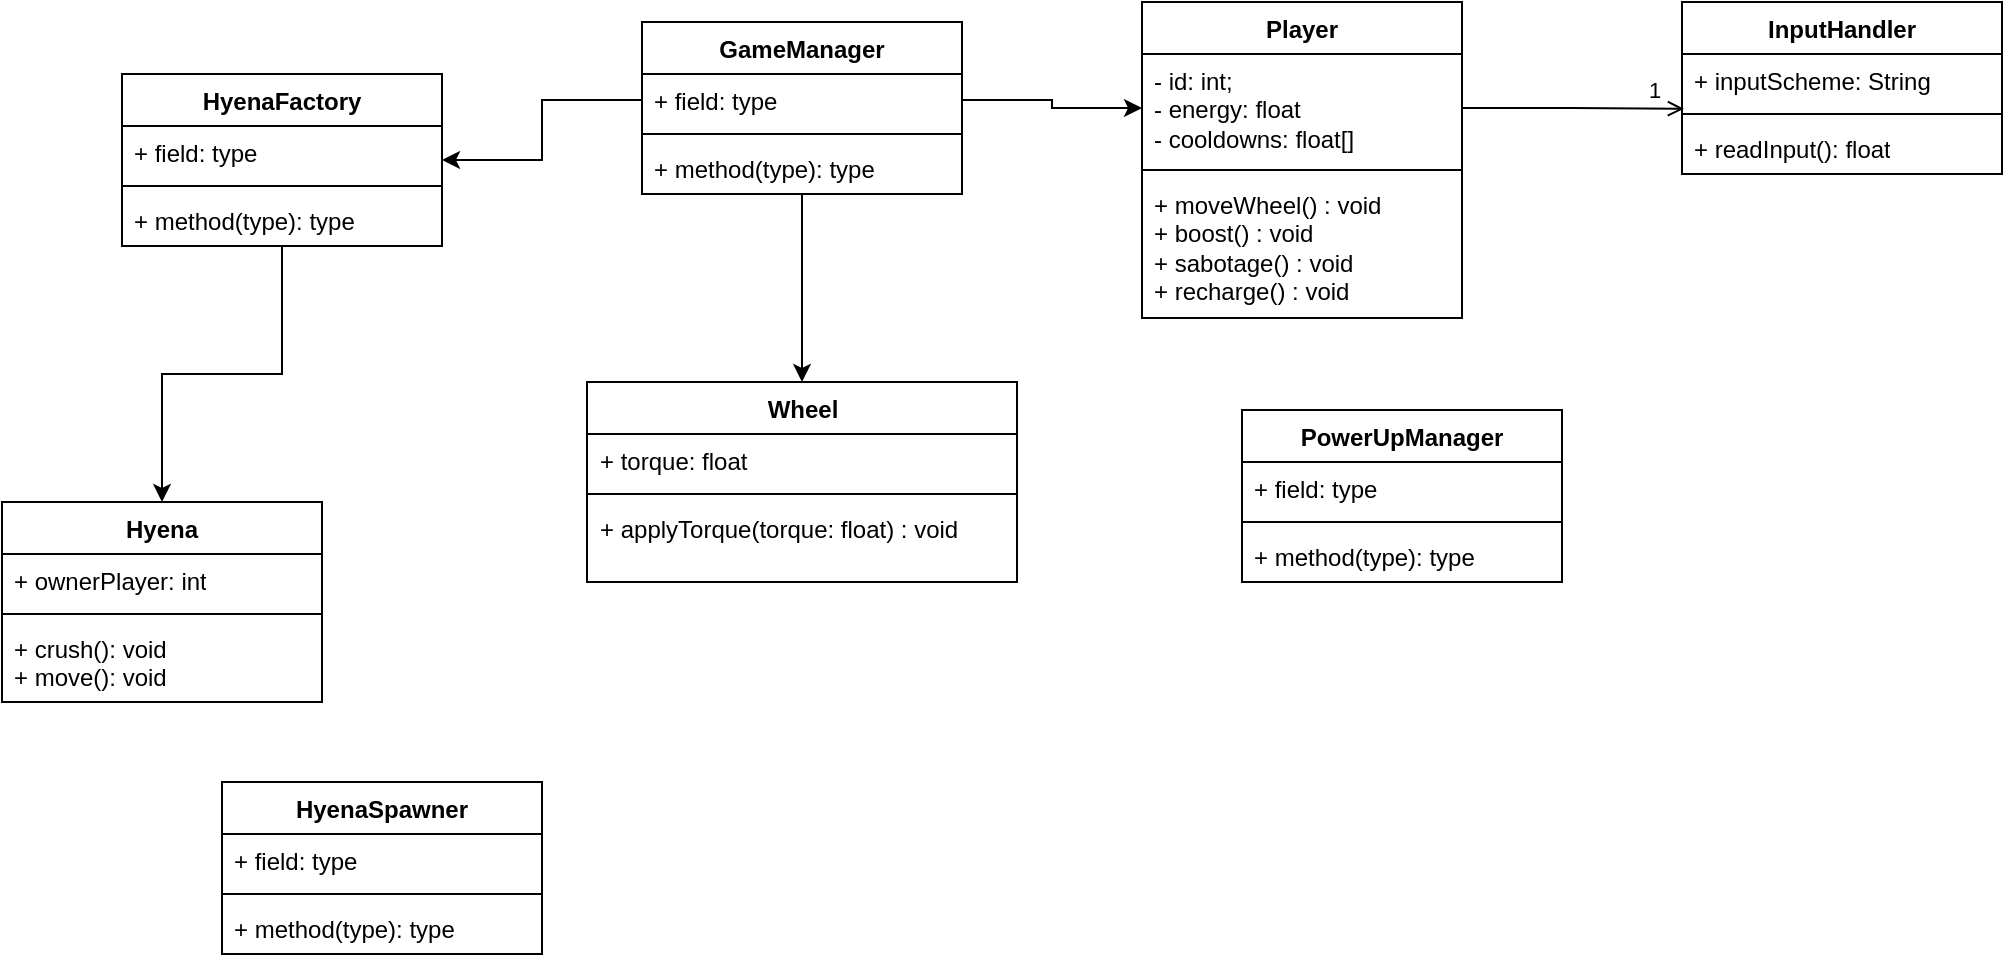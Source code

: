<mxfile version="26.2.13">
  <diagram name="Page-1" id="HNEAw44era_dTie3xB8B">
    <mxGraphModel dx="1942" dy="1051" grid="1" gridSize="10" guides="1" tooltips="1" connect="1" arrows="1" fold="1" page="1" pageScale="1" pageWidth="1100" pageHeight="850" math="0" shadow="0">
      <root>
        <mxCell id="0" />
        <mxCell id="1" parent="0" />
        <mxCell id="l3N19E1aCOC3nDYCAmsA-54" style="edgeStyle=orthogonalEdgeStyle;rounded=0;orthogonalLoop=1;jettySize=auto;html=1;entryX=0.5;entryY=0;entryDx=0;entryDy=0;" edge="1" parent="1" source="l3N19E1aCOC3nDYCAmsA-6" target="l3N19E1aCOC3nDYCAmsA-18">
          <mxGeometry relative="1" as="geometry" />
        </mxCell>
        <mxCell id="l3N19E1aCOC3nDYCAmsA-6" value="GameManager" style="swimlane;fontStyle=1;align=center;verticalAlign=top;childLayout=stackLayout;horizontal=1;startSize=26;horizontalStack=0;resizeParent=1;resizeParentMax=0;resizeLast=0;collapsible=1;marginBottom=0;whiteSpace=wrap;html=1;" vertex="1" parent="1">
          <mxGeometry x="390" y="90" width="160" height="86" as="geometry" />
        </mxCell>
        <mxCell id="l3N19E1aCOC3nDYCAmsA-7" value="+ field: type" style="text;strokeColor=none;fillColor=none;align=left;verticalAlign=top;spacingLeft=4;spacingRight=4;overflow=hidden;rotatable=0;points=[[0,0.5],[1,0.5]];portConstraint=eastwest;whiteSpace=wrap;html=1;" vertex="1" parent="l3N19E1aCOC3nDYCAmsA-6">
          <mxGeometry y="26" width="160" height="26" as="geometry" />
        </mxCell>
        <mxCell id="l3N19E1aCOC3nDYCAmsA-8" value="" style="line;strokeWidth=1;fillColor=none;align=left;verticalAlign=middle;spacingTop=-1;spacingLeft=3;spacingRight=3;rotatable=0;labelPosition=right;points=[];portConstraint=eastwest;strokeColor=inherit;" vertex="1" parent="l3N19E1aCOC3nDYCAmsA-6">
          <mxGeometry y="52" width="160" height="8" as="geometry" />
        </mxCell>
        <mxCell id="l3N19E1aCOC3nDYCAmsA-9" value="+ method(type): type" style="text;strokeColor=none;fillColor=none;align=left;verticalAlign=top;spacingLeft=4;spacingRight=4;overflow=hidden;rotatable=0;points=[[0,0.5],[1,0.5]];portConstraint=eastwest;whiteSpace=wrap;html=1;" vertex="1" parent="l3N19E1aCOC3nDYCAmsA-6">
          <mxGeometry y="60" width="160" height="26" as="geometry" />
        </mxCell>
        <mxCell id="l3N19E1aCOC3nDYCAmsA-14" value="Player" style="swimlane;fontStyle=1;align=center;verticalAlign=top;childLayout=stackLayout;horizontal=1;startSize=26;horizontalStack=0;resizeParent=1;resizeParentMax=0;resizeLast=0;collapsible=1;marginBottom=0;whiteSpace=wrap;html=1;" vertex="1" parent="1">
          <mxGeometry x="640" y="80" width="160" height="158" as="geometry" />
        </mxCell>
        <mxCell id="l3N19E1aCOC3nDYCAmsA-15" value="&lt;div&gt;- id: int;&lt;/div&gt;&lt;div&gt;- energy: float&amp;nbsp;&lt;/div&gt;&lt;div&gt;- cooldowns: float[]&amp;nbsp;&lt;/div&gt;" style="text;strokeColor=none;fillColor=none;align=left;verticalAlign=top;spacingLeft=4;spacingRight=4;overflow=hidden;rotatable=0;points=[[0,0.5],[1,0.5]];portConstraint=eastwest;whiteSpace=wrap;html=1;" vertex="1" parent="l3N19E1aCOC3nDYCAmsA-14">
          <mxGeometry y="26" width="160" height="54" as="geometry" />
        </mxCell>
        <mxCell id="l3N19E1aCOC3nDYCAmsA-16" value="" style="line;strokeWidth=1;fillColor=none;align=left;verticalAlign=middle;spacingTop=-1;spacingLeft=3;spacingRight=3;rotatable=0;labelPosition=right;points=[];portConstraint=eastwest;strokeColor=inherit;" vertex="1" parent="l3N19E1aCOC3nDYCAmsA-14">
          <mxGeometry y="80" width="160" height="8" as="geometry" />
        </mxCell>
        <mxCell id="l3N19E1aCOC3nDYCAmsA-17" value="&lt;div&gt;&lt;div&gt;+ moveWheel() : void&lt;/div&gt;&lt;div&gt;+ boost() : void&lt;/div&gt;&lt;div&gt;+ sabotage() : void&lt;/div&gt;&lt;div&gt;+ recharge() : void&lt;/div&gt;&lt;/div&gt;" style="text;strokeColor=none;fillColor=none;align=left;verticalAlign=top;spacingLeft=4;spacingRight=4;overflow=hidden;rotatable=0;points=[[0,0.5],[1,0.5]];portConstraint=eastwest;whiteSpace=wrap;html=1;" vertex="1" parent="l3N19E1aCOC3nDYCAmsA-14">
          <mxGeometry y="88" width="160" height="70" as="geometry" />
        </mxCell>
        <mxCell id="l3N19E1aCOC3nDYCAmsA-18" value="Wheel" style="swimlane;fontStyle=1;align=center;verticalAlign=top;childLayout=stackLayout;horizontal=1;startSize=26;horizontalStack=0;resizeParent=1;resizeParentMax=0;resizeLast=0;collapsible=1;marginBottom=0;whiteSpace=wrap;html=1;" vertex="1" parent="1">
          <mxGeometry x="362.5" y="270" width="215" height="100" as="geometry" />
        </mxCell>
        <mxCell id="l3N19E1aCOC3nDYCAmsA-19" value="+ torque: float" style="text;strokeColor=none;fillColor=none;align=left;verticalAlign=top;spacingLeft=4;spacingRight=4;overflow=hidden;rotatable=0;points=[[0,0.5],[1,0.5]];portConstraint=eastwest;whiteSpace=wrap;html=1;" vertex="1" parent="l3N19E1aCOC3nDYCAmsA-18">
          <mxGeometry y="26" width="215" height="26" as="geometry" />
        </mxCell>
        <mxCell id="l3N19E1aCOC3nDYCAmsA-20" value="" style="line;strokeWidth=1;fillColor=none;align=left;verticalAlign=middle;spacingTop=-1;spacingLeft=3;spacingRight=3;rotatable=0;labelPosition=right;points=[];portConstraint=eastwest;strokeColor=inherit;" vertex="1" parent="l3N19E1aCOC3nDYCAmsA-18">
          <mxGeometry y="52" width="215" height="8" as="geometry" />
        </mxCell>
        <mxCell id="l3N19E1aCOC3nDYCAmsA-21" value="+ applyTorque(torque: float) : void" style="text;strokeColor=none;fillColor=none;align=left;verticalAlign=top;spacingLeft=4;spacingRight=4;overflow=hidden;rotatable=0;points=[[0,0.5],[1,0.5]];portConstraint=eastwest;whiteSpace=wrap;html=1;" vertex="1" parent="l3N19E1aCOC3nDYCAmsA-18">
          <mxGeometry y="60" width="215" height="40" as="geometry" />
        </mxCell>
        <mxCell id="l3N19E1aCOC3nDYCAmsA-22" value="InputHandler" style="swimlane;fontStyle=1;align=center;verticalAlign=top;childLayout=stackLayout;horizontal=1;startSize=26;horizontalStack=0;resizeParent=1;resizeParentMax=0;resizeLast=0;collapsible=1;marginBottom=0;whiteSpace=wrap;html=1;" vertex="1" parent="1">
          <mxGeometry x="910" y="80" width="160" height="86" as="geometry" />
        </mxCell>
        <mxCell id="l3N19E1aCOC3nDYCAmsA-23" value="+ inputScheme: String" style="text;strokeColor=none;fillColor=none;align=left;verticalAlign=top;spacingLeft=4;spacingRight=4;overflow=hidden;rotatable=0;points=[[0,0.5],[1,0.5]];portConstraint=eastwest;whiteSpace=wrap;html=1;" vertex="1" parent="l3N19E1aCOC3nDYCAmsA-22">
          <mxGeometry y="26" width="160" height="26" as="geometry" />
        </mxCell>
        <mxCell id="l3N19E1aCOC3nDYCAmsA-24" value="" style="line;strokeWidth=1;fillColor=none;align=left;verticalAlign=middle;spacingTop=-1;spacingLeft=3;spacingRight=3;rotatable=0;labelPosition=right;points=[];portConstraint=eastwest;strokeColor=inherit;" vertex="1" parent="l3N19E1aCOC3nDYCAmsA-22">
          <mxGeometry y="52" width="160" height="8" as="geometry" />
        </mxCell>
        <mxCell id="l3N19E1aCOC3nDYCAmsA-25" value="+ readInput(): float" style="text;strokeColor=none;fillColor=none;align=left;verticalAlign=top;spacingLeft=4;spacingRight=4;overflow=hidden;rotatable=0;points=[[0,0.5],[1,0.5]];portConstraint=eastwest;whiteSpace=wrap;html=1;" vertex="1" parent="l3N19E1aCOC3nDYCAmsA-22">
          <mxGeometry y="60" width="160" height="26" as="geometry" />
        </mxCell>
        <mxCell id="l3N19E1aCOC3nDYCAmsA-26" value="PowerUpManager" style="swimlane;fontStyle=1;align=center;verticalAlign=top;childLayout=stackLayout;horizontal=1;startSize=26;horizontalStack=0;resizeParent=1;resizeParentMax=0;resizeLast=0;collapsible=1;marginBottom=0;whiteSpace=wrap;html=1;" vertex="1" parent="1">
          <mxGeometry x="690" y="284" width="160" height="86" as="geometry" />
        </mxCell>
        <mxCell id="l3N19E1aCOC3nDYCAmsA-27" value="+ field: type" style="text;strokeColor=none;fillColor=none;align=left;verticalAlign=top;spacingLeft=4;spacingRight=4;overflow=hidden;rotatable=0;points=[[0,0.5],[1,0.5]];portConstraint=eastwest;whiteSpace=wrap;html=1;" vertex="1" parent="l3N19E1aCOC3nDYCAmsA-26">
          <mxGeometry y="26" width="160" height="26" as="geometry" />
        </mxCell>
        <mxCell id="l3N19E1aCOC3nDYCAmsA-28" value="" style="line;strokeWidth=1;fillColor=none;align=left;verticalAlign=middle;spacingTop=-1;spacingLeft=3;spacingRight=3;rotatable=0;labelPosition=right;points=[];portConstraint=eastwest;strokeColor=inherit;" vertex="1" parent="l3N19E1aCOC3nDYCAmsA-26">
          <mxGeometry y="52" width="160" height="8" as="geometry" />
        </mxCell>
        <mxCell id="l3N19E1aCOC3nDYCAmsA-29" value="+ method(type): type" style="text;strokeColor=none;fillColor=none;align=left;verticalAlign=top;spacingLeft=4;spacingRight=4;overflow=hidden;rotatable=0;points=[[0,0.5],[1,0.5]];portConstraint=eastwest;whiteSpace=wrap;html=1;" vertex="1" parent="l3N19E1aCOC3nDYCAmsA-26">
          <mxGeometry y="60" width="160" height="26" as="geometry" />
        </mxCell>
        <mxCell id="l3N19E1aCOC3nDYCAmsA-34" value="HyenaSpawner" style="swimlane;fontStyle=1;align=center;verticalAlign=top;childLayout=stackLayout;horizontal=1;startSize=26;horizontalStack=0;resizeParent=1;resizeParentMax=0;resizeLast=0;collapsible=1;marginBottom=0;whiteSpace=wrap;html=1;" vertex="1" parent="1">
          <mxGeometry x="180" y="470" width="160" height="86" as="geometry" />
        </mxCell>
        <mxCell id="l3N19E1aCOC3nDYCAmsA-35" value="+ field: type" style="text;strokeColor=none;fillColor=none;align=left;verticalAlign=top;spacingLeft=4;spacingRight=4;overflow=hidden;rotatable=0;points=[[0,0.5],[1,0.5]];portConstraint=eastwest;whiteSpace=wrap;html=1;" vertex="1" parent="l3N19E1aCOC3nDYCAmsA-34">
          <mxGeometry y="26" width="160" height="26" as="geometry" />
        </mxCell>
        <mxCell id="l3N19E1aCOC3nDYCAmsA-36" value="" style="line;strokeWidth=1;fillColor=none;align=left;verticalAlign=middle;spacingTop=-1;spacingLeft=3;spacingRight=3;rotatable=0;labelPosition=right;points=[];portConstraint=eastwest;strokeColor=inherit;" vertex="1" parent="l3N19E1aCOC3nDYCAmsA-34">
          <mxGeometry y="52" width="160" height="8" as="geometry" />
        </mxCell>
        <mxCell id="l3N19E1aCOC3nDYCAmsA-37" value="+ method(type): type" style="text;strokeColor=none;fillColor=none;align=left;verticalAlign=top;spacingLeft=4;spacingRight=4;overflow=hidden;rotatable=0;points=[[0,0.5],[1,0.5]];portConstraint=eastwest;whiteSpace=wrap;html=1;" vertex="1" parent="l3N19E1aCOC3nDYCAmsA-34">
          <mxGeometry y="60" width="160" height="26" as="geometry" />
        </mxCell>
        <mxCell id="l3N19E1aCOC3nDYCAmsA-56" style="edgeStyle=orthogonalEdgeStyle;rounded=0;orthogonalLoop=1;jettySize=auto;html=1;entryX=0.5;entryY=0;entryDx=0;entryDy=0;" edge="1" parent="1" source="l3N19E1aCOC3nDYCAmsA-38" target="l3N19E1aCOC3nDYCAmsA-46">
          <mxGeometry relative="1" as="geometry" />
        </mxCell>
        <mxCell id="l3N19E1aCOC3nDYCAmsA-38" value="HyenaFactory" style="swimlane;fontStyle=1;align=center;verticalAlign=top;childLayout=stackLayout;horizontal=1;startSize=26;horizontalStack=0;resizeParent=1;resizeParentMax=0;resizeLast=0;collapsible=1;marginBottom=0;whiteSpace=wrap;html=1;" vertex="1" parent="1">
          <mxGeometry x="130" y="116" width="160" height="86" as="geometry" />
        </mxCell>
        <mxCell id="l3N19E1aCOC3nDYCAmsA-39" value="+ field: type" style="text;strokeColor=none;fillColor=none;align=left;verticalAlign=top;spacingLeft=4;spacingRight=4;overflow=hidden;rotatable=0;points=[[0,0.5],[1,0.5]];portConstraint=eastwest;whiteSpace=wrap;html=1;" vertex="1" parent="l3N19E1aCOC3nDYCAmsA-38">
          <mxGeometry y="26" width="160" height="26" as="geometry" />
        </mxCell>
        <mxCell id="l3N19E1aCOC3nDYCAmsA-40" value="" style="line;strokeWidth=1;fillColor=none;align=left;verticalAlign=middle;spacingTop=-1;spacingLeft=3;spacingRight=3;rotatable=0;labelPosition=right;points=[];portConstraint=eastwest;strokeColor=inherit;" vertex="1" parent="l3N19E1aCOC3nDYCAmsA-38">
          <mxGeometry y="52" width="160" height="8" as="geometry" />
        </mxCell>
        <mxCell id="l3N19E1aCOC3nDYCAmsA-41" value="+ method(type): type" style="text;strokeColor=none;fillColor=none;align=left;verticalAlign=top;spacingLeft=4;spacingRight=4;overflow=hidden;rotatable=0;points=[[0,0.5],[1,0.5]];portConstraint=eastwest;whiteSpace=wrap;html=1;" vertex="1" parent="l3N19E1aCOC3nDYCAmsA-38">
          <mxGeometry y="60" width="160" height="26" as="geometry" />
        </mxCell>
        <mxCell id="l3N19E1aCOC3nDYCAmsA-46" value="Hyena" style="swimlane;fontStyle=1;align=center;verticalAlign=top;childLayout=stackLayout;horizontal=1;startSize=26;horizontalStack=0;resizeParent=1;resizeParentMax=0;resizeLast=0;collapsible=1;marginBottom=0;whiteSpace=wrap;html=1;" vertex="1" parent="1">
          <mxGeometry x="70" y="330" width="160" height="100" as="geometry" />
        </mxCell>
        <mxCell id="l3N19E1aCOC3nDYCAmsA-47" value="+ ownerPlayer: int" style="text;strokeColor=none;fillColor=none;align=left;verticalAlign=top;spacingLeft=4;spacingRight=4;overflow=hidden;rotatable=0;points=[[0,0.5],[1,0.5]];portConstraint=eastwest;whiteSpace=wrap;html=1;" vertex="1" parent="l3N19E1aCOC3nDYCAmsA-46">
          <mxGeometry y="26" width="160" height="26" as="geometry" />
        </mxCell>
        <mxCell id="l3N19E1aCOC3nDYCAmsA-48" value="" style="line;strokeWidth=1;fillColor=none;align=left;verticalAlign=middle;spacingTop=-1;spacingLeft=3;spacingRight=3;rotatable=0;labelPosition=right;points=[];portConstraint=eastwest;strokeColor=inherit;" vertex="1" parent="l3N19E1aCOC3nDYCAmsA-46">
          <mxGeometry y="52" width="160" height="8" as="geometry" />
        </mxCell>
        <mxCell id="l3N19E1aCOC3nDYCAmsA-49" value="+ crush(): void&lt;div&gt;+ move(): void&lt;/div&gt;" style="text;strokeColor=none;fillColor=none;align=left;verticalAlign=top;spacingLeft=4;spacingRight=4;overflow=hidden;rotatable=0;points=[[0,0.5],[1,0.5]];portConstraint=eastwest;whiteSpace=wrap;html=1;" vertex="1" parent="l3N19E1aCOC3nDYCAmsA-46">
          <mxGeometry y="60" width="160" height="40" as="geometry" />
        </mxCell>
        <mxCell id="l3N19E1aCOC3nDYCAmsA-51" style="edgeStyle=orthogonalEdgeStyle;rounded=0;orthogonalLoop=1;jettySize=auto;html=1;entryX=0.006;entryY=0.175;entryDx=0;entryDy=0;entryPerimeter=0;endArrow=open;endFill=0;" edge="1" parent="1" source="l3N19E1aCOC3nDYCAmsA-15" target="l3N19E1aCOC3nDYCAmsA-24">
          <mxGeometry relative="1" as="geometry" />
        </mxCell>
        <mxCell id="l3N19E1aCOC3nDYCAmsA-52" value="1" style="edgeLabel;html=1;align=center;verticalAlign=middle;resizable=0;points=[];" vertex="1" connectable="0" parent="l3N19E1aCOC3nDYCAmsA-51">
          <mxGeometry x="0.597" y="1" relative="1" as="geometry">
            <mxPoint x="7" y="-9" as="offset" />
          </mxGeometry>
        </mxCell>
        <mxCell id="l3N19E1aCOC3nDYCAmsA-53" style="edgeStyle=orthogonalEdgeStyle;rounded=0;orthogonalLoop=1;jettySize=auto;html=1;exitX=1;exitY=0.5;exitDx=0;exitDy=0;entryX=0;entryY=0.5;entryDx=0;entryDy=0;" edge="1" parent="1" source="l3N19E1aCOC3nDYCAmsA-7" target="l3N19E1aCOC3nDYCAmsA-15">
          <mxGeometry relative="1" as="geometry" />
        </mxCell>
        <mxCell id="l3N19E1aCOC3nDYCAmsA-55" style="edgeStyle=orthogonalEdgeStyle;rounded=0;orthogonalLoop=1;jettySize=auto;html=1;entryX=1;entryY=0.5;entryDx=0;entryDy=0;" edge="1" parent="1" source="l3N19E1aCOC3nDYCAmsA-7" target="l3N19E1aCOC3nDYCAmsA-38">
          <mxGeometry relative="1" as="geometry" />
        </mxCell>
      </root>
    </mxGraphModel>
  </diagram>
</mxfile>
